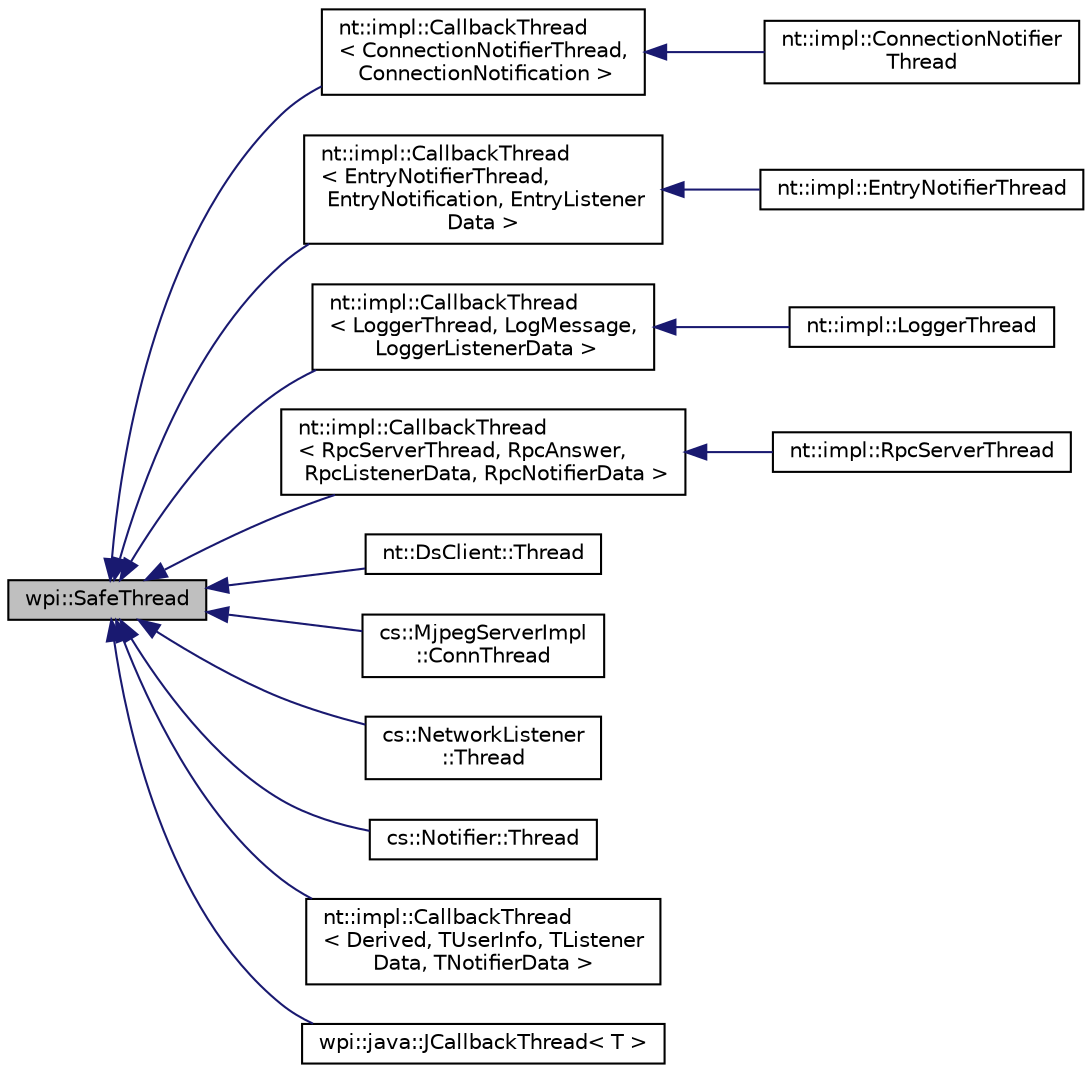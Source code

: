 digraph "wpi::SafeThread"
{
  edge [fontname="Helvetica",fontsize="10",labelfontname="Helvetica",labelfontsize="10"];
  node [fontname="Helvetica",fontsize="10",shape=record];
  rankdir="LR";
  Node1 [label="wpi::SafeThread",height=0.2,width=0.4,color="black", fillcolor="grey75", style="filled", fontcolor="black"];
  Node1 -> Node2 [dir="back",color="midnightblue",fontsize="10",style="solid",fontname="Helvetica"];
  Node2 [label="nt::impl::CallbackThread\l\< ConnectionNotifierThread,\l ConnectionNotification \>",height=0.2,width=0.4,color="black", fillcolor="white", style="filled",URL="$classnt_1_1impl_1_1CallbackThread.html"];
  Node2 -> Node3 [dir="back",color="midnightblue",fontsize="10",style="solid",fontname="Helvetica"];
  Node3 [label="nt::impl::ConnectionNotifier\lThread",height=0.2,width=0.4,color="black", fillcolor="white", style="filled",URL="$classnt_1_1impl_1_1ConnectionNotifierThread.html"];
  Node1 -> Node4 [dir="back",color="midnightblue",fontsize="10",style="solid",fontname="Helvetica"];
  Node4 [label="nt::impl::CallbackThread\l\< EntryNotifierThread,\l EntryNotification, EntryListener\lData \>",height=0.2,width=0.4,color="black", fillcolor="white", style="filled",URL="$classnt_1_1impl_1_1CallbackThread.html"];
  Node4 -> Node5 [dir="back",color="midnightblue",fontsize="10",style="solid",fontname="Helvetica"];
  Node5 [label="nt::impl::EntryNotifierThread",height=0.2,width=0.4,color="black", fillcolor="white", style="filled",URL="$classnt_1_1impl_1_1EntryNotifierThread.html"];
  Node1 -> Node6 [dir="back",color="midnightblue",fontsize="10",style="solid",fontname="Helvetica"];
  Node6 [label="nt::impl::CallbackThread\l\< LoggerThread, LogMessage,\l LoggerListenerData \>",height=0.2,width=0.4,color="black", fillcolor="white", style="filled",URL="$classnt_1_1impl_1_1CallbackThread.html"];
  Node6 -> Node7 [dir="back",color="midnightblue",fontsize="10",style="solid",fontname="Helvetica"];
  Node7 [label="nt::impl::LoggerThread",height=0.2,width=0.4,color="black", fillcolor="white", style="filled",URL="$classnt_1_1impl_1_1LoggerThread.html"];
  Node1 -> Node8 [dir="back",color="midnightblue",fontsize="10",style="solid",fontname="Helvetica"];
  Node8 [label="nt::impl::CallbackThread\l\< RpcServerThread, RpcAnswer,\l RpcListenerData, RpcNotifierData \>",height=0.2,width=0.4,color="black", fillcolor="white", style="filled",URL="$classnt_1_1impl_1_1CallbackThread.html"];
  Node8 -> Node9 [dir="back",color="midnightblue",fontsize="10",style="solid",fontname="Helvetica"];
  Node9 [label="nt::impl::RpcServerThread",height=0.2,width=0.4,color="black", fillcolor="white", style="filled",URL="$classnt_1_1impl_1_1RpcServerThread.html"];
  Node1 -> Node10 [dir="back",color="midnightblue",fontsize="10",style="solid",fontname="Helvetica"];
  Node10 [label="nt::DsClient::Thread",height=0.2,width=0.4,color="black", fillcolor="white", style="filled",URL="$classDsClient_1_1Thread.html"];
  Node1 -> Node11 [dir="back",color="midnightblue",fontsize="10",style="solid",fontname="Helvetica"];
  Node11 [label="cs::MjpegServerImpl\l::ConnThread",height=0.2,width=0.4,color="black", fillcolor="white", style="filled",URL="$classMjpegServerImpl_1_1ConnThread.html"];
  Node1 -> Node12 [dir="back",color="midnightblue",fontsize="10",style="solid",fontname="Helvetica"];
  Node12 [label="cs::NetworkListener\l::Thread",height=0.2,width=0.4,color="black", fillcolor="white", style="filled",URL="$classNetworkListener_1_1Thread.html"];
  Node1 -> Node13 [dir="back",color="midnightblue",fontsize="10",style="solid",fontname="Helvetica"];
  Node13 [label="cs::Notifier::Thread",height=0.2,width=0.4,color="black", fillcolor="white", style="filled",URL="$classNotifier_1_1Thread.html"];
  Node1 -> Node14 [dir="back",color="midnightblue",fontsize="10",style="solid",fontname="Helvetica"];
  Node14 [label="nt::impl::CallbackThread\l\< Derived, TUserInfo, TListener\lData, TNotifierData \>",height=0.2,width=0.4,color="black", fillcolor="white", style="filled",URL="$classnt_1_1impl_1_1CallbackThread.html"];
  Node1 -> Node15 [dir="back",color="midnightblue",fontsize="10",style="solid",fontname="Helvetica"];
  Node15 [label="wpi::java::JCallbackThread\< T \>",height=0.2,width=0.4,color="black", fillcolor="white", style="filled",URL="$classwpi_1_1java_1_1JCallbackThread.html"];
}
